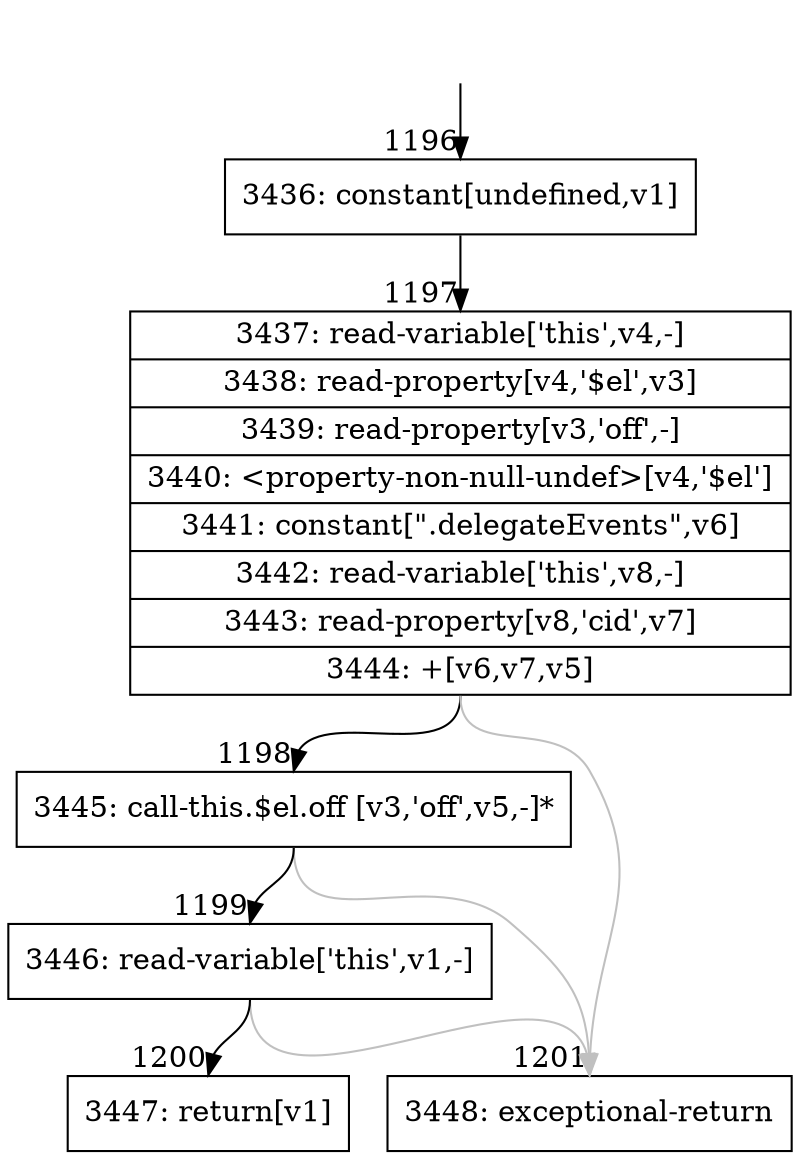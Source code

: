 digraph {
rankdir="TD"
BB_entry88[shape=none,label=""];
BB_entry88 -> BB1196 [tailport=s, headport=n, headlabel="    1196"]
BB1196 [shape=record label="{3436: constant[undefined,v1]}" ] 
BB1196 -> BB1197 [tailport=s, headport=n, headlabel="      1197"]
BB1197 [shape=record label="{3437: read-variable['this',v4,-]|3438: read-property[v4,'$el',v3]|3439: read-property[v3,'off',-]|3440: \<property-non-null-undef\>[v4,'$el']|3441: constant[\".delegateEvents\",v6]|3442: read-variable['this',v8,-]|3443: read-property[v8,'cid',v7]|3444: +[v6,v7,v5]}" ] 
BB1197 -> BB1198 [tailport=s, headport=n, headlabel="      1198"]
BB1197 -> BB1201 [tailport=s, headport=n, color=gray, headlabel="      1201"]
BB1198 [shape=record label="{3445: call-this.$el.off [v3,'off',v5,-]*}" ] 
BB1198 -> BB1199 [tailport=s, headport=n, headlabel="      1199"]
BB1198 -> BB1201 [tailport=s, headport=n, color=gray]
BB1199 [shape=record label="{3446: read-variable['this',v1,-]}" ] 
BB1199 -> BB1200 [tailport=s, headport=n, headlabel="      1200"]
BB1199 -> BB1201 [tailport=s, headport=n, color=gray]
BB1200 [shape=record label="{3447: return[v1]}" ] 
BB1201 [shape=record label="{3448: exceptional-return}" ] 
//#$~ 1091
}
